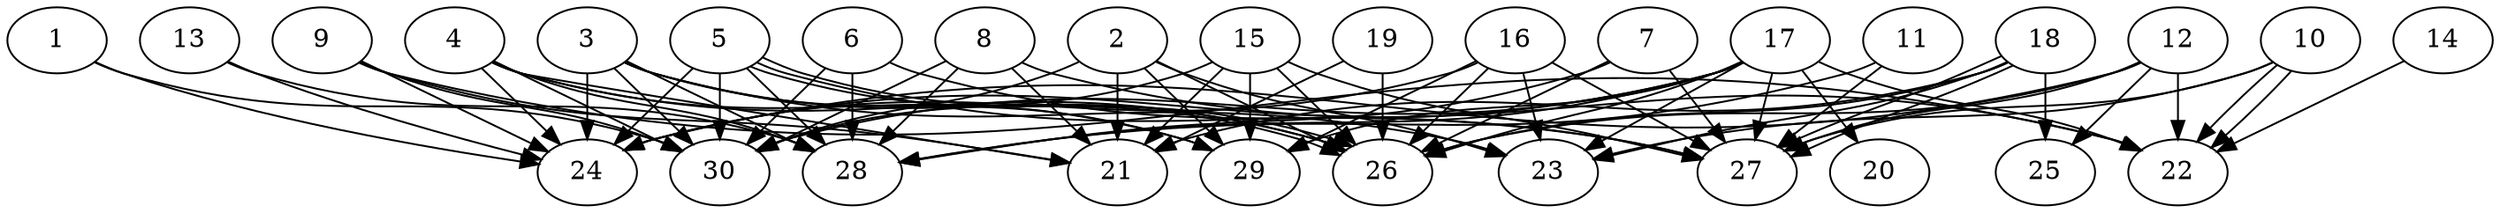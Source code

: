 // DAG automatically generated by daggen at Thu Oct  3 14:04:18 2019
// ./daggen --dot -n 30 --ccr 0.4 --fat 0.9 --regular 0.9 --density 0.6 --mindata 5242880 --maxdata 52428800 
digraph G {
  1 [size="38584320", alpha="0.01", expect_size="15433728"] 
  1 -> 24 [size ="15433728"]
  1 -> 30 [size ="15433728"]
  2 [size="80130560", alpha="0.17", expect_size="32052224"] 
  2 -> 21 [size ="32052224"]
  2 -> 23 [size ="32052224"]
  2 -> 26 [size ="32052224"]
  2 -> 29 [size ="32052224"]
  2 -> 30 [size ="32052224"]
  3 [size="88048640", alpha="0.05", expect_size="35219456"] 
  3 -> 23 [size ="35219456"]
  3 -> 24 [size ="35219456"]
  3 -> 26 [size ="35219456"]
  3 -> 28 [size ="35219456"]
  3 -> 29 [size ="35219456"]
  3 -> 30 [size ="35219456"]
  4 [size="72284160", alpha="0.08", expect_size="28913664"] 
  4 -> 21 [size ="28913664"]
  4 -> 24 [size ="28913664"]
  4 -> 26 [size ="28913664"]
  4 -> 28 [size ="28913664"]
  4 -> 29 [size ="28913664"]
  4 -> 30 [size ="28913664"]
  5 [size="122181120", alpha="0.16", expect_size="48872448"] 
  5 -> 24 [size ="48872448"]
  5 -> 26 [size ="48872448"]
  5 -> 26 [size ="48872448"]
  5 -> 27 [size ="48872448"]
  5 -> 28 [size ="48872448"]
  5 -> 30 [size ="48872448"]
  6 [size="98022400", alpha="0.03", expect_size="39208960"] 
  6 -> 27 [size ="39208960"]
  6 -> 28 [size ="39208960"]
  6 -> 30 [size ="39208960"]
  7 [size="14528000", alpha="0.11", expect_size="5811200"] 
  7 -> 26 [size ="5811200"]
  7 -> 27 [size ="5811200"]
  7 -> 28 [size ="5811200"]
  8 [size="99453440", alpha="0.16", expect_size="39781376"] 
  8 -> 21 [size ="39781376"]
  8 -> 22 [size ="39781376"]
  8 -> 28 [size ="39781376"]
  8 -> 30 [size ="39781376"]
  9 [size="99466240", alpha="0.19", expect_size="39786496"] 
  9 -> 21 [size ="39786496"]
  9 -> 22 [size ="39786496"]
  9 -> 24 [size ="39786496"]
  9 -> 30 [size ="39786496"]
  10 [size="34014720", alpha="0.20", expect_size="13605888"] 
  10 -> 22 [size ="13605888"]
  10 -> 22 [size ="13605888"]
  10 -> 23 [size ="13605888"]
  10 -> 27 [size ="13605888"]
  11 [size="125450240", alpha="0.06", expect_size="50180096"] 
  11 -> 27 [size ="50180096"]
  11 -> 28 [size ="50180096"]
  12 [size="130775040", alpha="0.00", expect_size="52310016"] 
  12 -> 22 [size ="52310016"]
  12 -> 24 [size ="52310016"]
  12 -> 25 [size ="52310016"]
  12 -> 26 [size ="52310016"]
  12 -> 27 [size ="52310016"]
  13 [size="111452160", alpha="0.02", expect_size="44580864"] 
  13 -> 24 [size ="44580864"]
  13 -> 28 [size ="44580864"]
  14 [size="20229120", alpha="0.16", expect_size="8091648"] 
  14 -> 22 [size ="8091648"]
  15 [size="67671040", alpha="0.17", expect_size="27068416"] 
  15 -> 21 [size ="27068416"]
  15 -> 26 [size ="27068416"]
  15 -> 27 [size ="27068416"]
  15 -> 29 [size ="27068416"]
  15 -> 30 [size ="27068416"]
  16 [size="42009600", alpha="0.13", expect_size="16803840"] 
  16 -> 23 [size ="16803840"]
  16 -> 24 [size ="16803840"]
  16 -> 26 [size ="16803840"]
  16 -> 27 [size ="16803840"]
  16 -> 29 [size ="16803840"]
  17 [size="60072960", alpha="0.11", expect_size="24029184"] 
  17 -> 20 [size ="24029184"]
  17 -> 22 [size ="24029184"]
  17 -> 23 [size ="24029184"]
  17 -> 24 [size ="24029184"]
  17 -> 26 [size ="24029184"]
  17 -> 27 [size ="24029184"]
  17 -> 28 [size ="24029184"]
  17 -> 29 [size ="24029184"]
  17 -> 30 [size ="24029184"]
  18 [size="123648000", alpha="0.10", expect_size="49459200"] 
  18 -> 21 [size ="49459200"]
  18 -> 23 [size ="49459200"]
  18 -> 25 [size ="49459200"]
  18 -> 26 [size ="49459200"]
  18 -> 27 [size ="49459200"]
  18 -> 27 [size ="49459200"]
  19 [size="100444160", alpha="0.05", expect_size="40177664"] 
  19 -> 21 [size ="40177664"]
  19 -> 26 [size ="40177664"]
  20 [size="91955200", alpha="0.02", expect_size="36782080"] 
  21 [size="90058240", alpha="0.03", expect_size="36023296"] 
  22 [size="127787520", alpha="0.16", expect_size="51115008"] 
  23 [size="127984640", alpha="0.01", expect_size="51193856"] 
  24 [size="22305280", alpha="0.17", expect_size="8922112"] 
  25 [size="116963840", alpha="0.11", expect_size="46785536"] 
  26 [size="101747200", alpha="0.20", expect_size="40698880"] 
  27 [size="62760960", alpha="0.08", expect_size="25104384"] 
  28 [size="124774400", alpha="0.12", expect_size="49909760"] 
  29 [size="63488000", alpha="0.09", expect_size="25395200"] 
  30 [size="90293760", alpha="0.11", expect_size="36117504"] 
}
